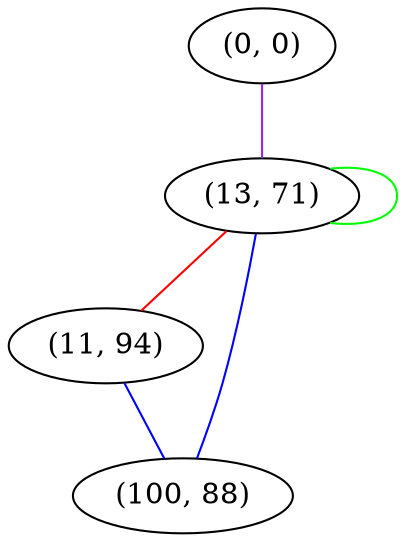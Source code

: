 graph "" {
"(0, 0)";
"(13, 71)";
"(11, 94)";
"(100, 88)";
"(0, 0)" -- "(13, 71)"  [color=purple, key=0, weight=4];
"(13, 71)" -- "(13, 71)"  [color=green, key=0, weight=2];
"(13, 71)" -- "(11, 94)"  [color=red, key=0, weight=1];
"(13, 71)" -- "(100, 88)"  [color=blue, key=0, weight=3];
"(11, 94)" -- "(100, 88)"  [color=blue, key=0, weight=3];
}
